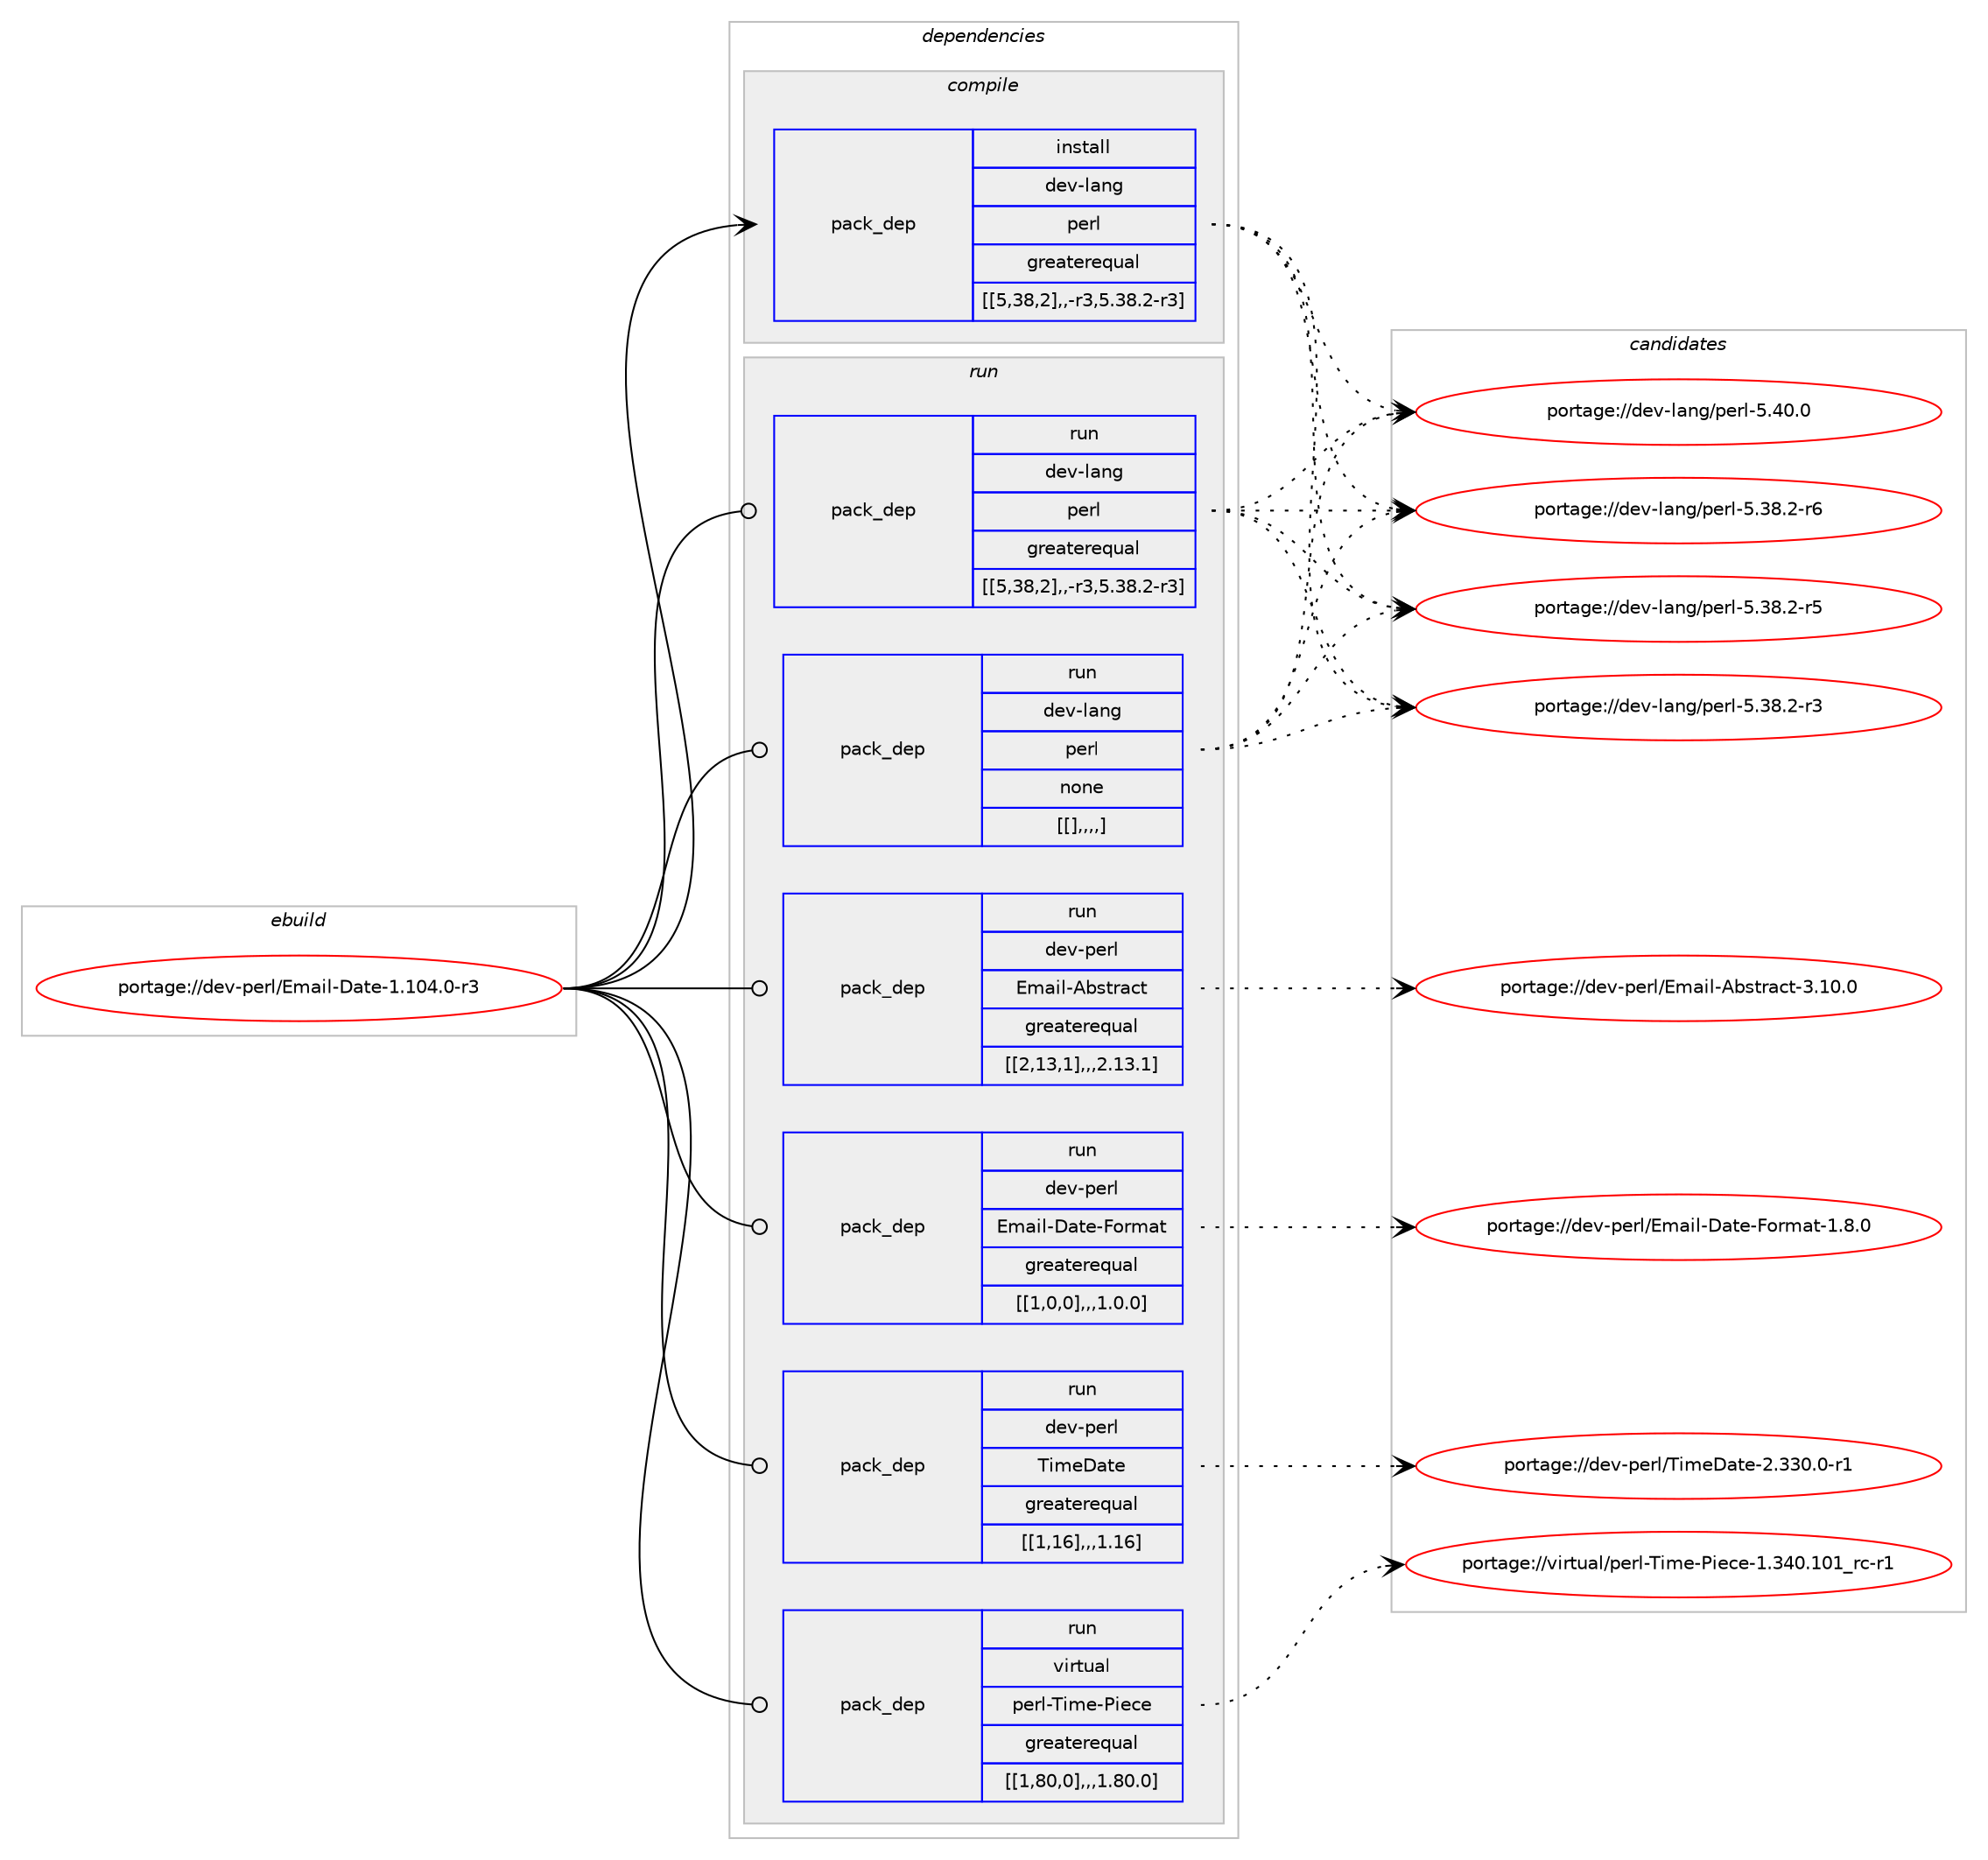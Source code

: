 digraph prolog {

# *************
# Graph options
# *************

newrank=true;
concentrate=true;
compound=true;
graph [rankdir=LR,fontname=Helvetica,fontsize=10,ranksep=1.5];#, ranksep=2.5, nodesep=0.2];
edge  [arrowhead=vee];
node  [fontname=Helvetica,fontsize=10];

# **********
# The ebuild
# **********

subgraph cluster_leftcol {
color=gray;
label=<<i>ebuild</i>>;
id [label="portage://dev-perl/Email-Date-1.104.0-r3", color=red, width=4, href="../dev-perl/Email-Date-1.104.0-r3.svg"];
}

# ****************
# The dependencies
# ****************

subgraph cluster_midcol {
color=gray;
label=<<i>dependencies</i>>;
subgraph cluster_compile {
fillcolor="#eeeeee";
style=filled;
label=<<i>compile</i>>;
subgraph pack99064 {
dependency130694 [label=<<TABLE BORDER="0" CELLBORDER="1" CELLSPACING="0" CELLPADDING="4" WIDTH="220"><TR><TD ROWSPAN="6" CELLPADDING="30">pack_dep</TD></TR><TR><TD WIDTH="110">install</TD></TR><TR><TD>dev-lang</TD></TR><TR><TD>perl</TD></TR><TR><TD>greaterequal</TD></TR><TR><TD>[[5,38,2],,-r3,5.38.2-r3]</TD></TR></TABLE>>, shape=none, color=blue];
}
id:e -> dependency130694:w [weight=20,style="solid",arrowhead="vee"];
}
subgraph cluster_compileandrun {
fillcolor="#eeeeee";
style=filled;
label=<<i>compile and run</i>>;
}
subgraph cluster_run {
fillcolor="#eeeeee";
style=filled;
label=<<i>run</i>>;
subgraph pack99065 {
dependency130695 [label=<<TABLE BORDER="0" CELLBORDER="1" CELLSPACING="0" CELLPADDING="4" WIDTH="220"><TR><TD ROWSPAN="6" CELLPADDING="30">pack_dep</TD></TR><TR><TD WIDTH="110">run</TD></TR><TR><TD>dev-lang</TD></TR><TR><TD>perl</TD></TR><TR><TD>greaterequal</TD></TR><TR><TD>[[5,38,2],,-r3,5.38.2-r3]</TD></TR></TABLE>>, shape=none, color=blue];
}
id:e -> dependency130695:w [weight=20,style="solid",arrowhead="odot"];
subgraph pack99066 {
dependency130696 [label=<<TABLE BORDER="0" CELLBORDER="1" CELLSPACING="0" CELLPADDING="4" WIDTH="220"><TR><TD ROWSPAN="6" CELLPADDING="30">pack_dep</TD></TR><TR><TD WIDTH="110">run</TD></TR><TR><TD>dev-lang</TD></TR><TR><TD>perl</TD></TR><TR><TD>none</TD></TR><TR><TD>[[],,,,]</TD></TR></TABLE>>, shape=none, color=blue];
}
id:e -> dependency130696:w [weight=20,style="solid",arrowhead="odot"];
subgraph pack99067 {
dependency130697 [label=<<TABLE BORDER="0" CELLBORDER="1" CELLSPACING="0" CELLPADDING="4" WIDTH="220"><TR><TD ROWSPAN="6" CELLPADDING="30">pack_dep</TD></TR><TR><TD WIDTH="110">run</TD></TR><TR><TD>dev-perl</TD></TR><TR><TD>Email-Abstract</TD></TR><TR><TD>greaterequal</TD></TR><TR><TD>[[2,13,1],,,2.13.1]</TD></TR></TABLE>>, shape=none, color=blue];
}
id:e -> dependency130697:w [weight=20,style="solid",arrowhead="odot"];
subgraph pack99068 {
dependency130698 [label=<<TABLE BORDER="0" CELLBORDER="1" CELLSPACING="0" CELLPADDING="4" WIDTH="220"><TR><TD ROWSPAN="6" CELLPADDING="30">pack_dep</TD></TR><TR><TD WIDTH="110">run</TD></TR><TR><TD>dev-perl</TD></TR><TR><TD>Email-Date-Format</TD></TR><TR><TD>greaterequal</TD></TR><TR><TD>[[1,0,0],,,1.0.0]</TD></TR></TABLE>>, shape=none, color=blue];
}
id:e -> dependency130698:w [weight=20,style="solid",arrowhead="odot"];
subgraph pack99069 {
dependency130699 [label=<<TABLE BORDER="0" CELLBORDER="1" CELLSPACING="0" CELLPADDING="4" WIDTH="220"><TR><TD ROWSPAN="6" CELLPADDING="30">pack_dep</TD></TR><TR><TD WIDTH="110">run</TD></TR><TR><TD>dev-perl</TD></TR><TR><TD>TimeDate</TD></TR><TR><TD>greaterequal</TD></TR><TR><TD>[[1,16],,,1.16]</TD></TR></TABLE>>, shape=none, color=blue];
}
id:e -> dependency130699:w [weight=20,style="solid",arrowhead="odot"];
subgraph pack99070 {
dependency130700 [label=<<TABLE BORDER="0" CELLBORDER="1" CELLSPACING="0" CELLPADDING="4" WIDTH="220"><TR><TD ROWSPAN="6" CELLPADDING="30">pack_dep</TD></TR><TR><TD WIDTH="110">run</TD></TR><TR><TD>virtual</TD></TR><TR><TD>perl-Time-Piece</TD></TR><TR><TD>greaterequal</TD></TR><TR><TD>[[1,80,0],,,1.80.0]</TD></TR></TABLE>>, shape=none, color=blue];
}
id:e -> dependency130700:w [weight=20,style="solid",arrowhead="odot"];
}
}

# **************
# The candidates
# **************

subgraph cluster_choices {
rank=same;
color=gray;
label=<<i>candidates</i>>;

subgraph choice99064 {
color=black;
nodesep=1;
choice10010111845108971101034711210111410845534652484648 [label="portage://dev-lang/perl-5.40.0", color=red, width=4,href="../dev-lang/perl-5.40.0.svg"];
choice100101118451089711010347112101114108455346515646504511454 [label="portage://dev-lang/perl-5.38.2-r6", color=red, width=4,href="../dev-lang/perl-5.38.2-r6.svg"];
choice100101118451089711010347112101114108455346515646504511453 [label="portage://dev-lang/perl-5.38.2-r5", color=red, width=4,href="../dev-lang/perl-5.38.2-r5.svg"];
choice100101118451089711010347112101114108455346515646504511451 [label="portage://dev-lang/perl-5.38.2-r3", color=red, width=4,href="../dev-lang/perl-5.38.2-r3.svg"];
dependency130694:e -> choice10010111845108971101034711210111410845534652484648:w [style=dotted,weight="100"];
dependency130694:e -> choice100101118451089711010347112101114108455346515646504511454:w [style=dotted,weight="100"];
dependency130694:e -> choice100101118451089711010347112101114108455346515646504511453:w [style=dotted,weight="100"];
dependency130694:e -> choice100101118451089711010347112101114108455346515646504511451:w [style=dotted,weight="100"];
}
subgraph choice99065 {
color=black;
nodesep=1;
choice10010111845108971101034711210111410845534652484648 [label="portage://dev-lang/perl-5.40.0", color=red, width=4,href="../dev-lang/perl-5.40.0.svg"];
choice100101118451089711010347112101114108455346515646504511454 [label="portage://dev-lang/perl-5.38.2-r6", color=red, width=4,href="../dev-lang/perl-5.38.2-r6.svg"];
choice100101118451089711010347112101114108455346515646504511453 [label="portage://dev-lang/perl-5.38.2-r5", color=red, width=4,href="../dev-lang/perl-5.38.2-r5.svg"];
choice100101118451089711010347112101114108455346515646504511451 [label="portage://dev-lang/perl-5.38.2-r3", color=red, width=4,href="../dev-lang/perl-5.38.2-r3.svg"];
dependency130695:e -> choice10010111845108971101034711210111410845534652484648:w [style=dotted,weight="100"];
dependency130695:e -> choice100101118451089711010347112101114108455346515646504511454:w [style=dotted,weight="100"];
dependency130695:e -> choice100101118451089711010347112101114108455346515646504511453:w [style=dotted,weight="100"];
dependency130695:e -> choice100101118451089711010347112101114108455346515646504511451:w [style=dotted,weight="100"];
}
subgraph choice99066 {
color=black;
nodesep=1;
choice10010111845108971101034711210111410845534652484648 [label="portage://dev-lang/perl-5.40.0", color=red, width=4,href="../dev-lang/perl-5.40.0.svg"];
choice100101118451089711010347112101114108455346515646504511454 [label="portage://dev-lang/perl-5.38.2-r6", color=red, width=4,href="../dev-lang/perl-5.38.2-r6.svg"];
choice100101118451089711010347112101114108455346515646504511453 [label="portage://dev-lang/perl-5.38.2-r5", color=red, width=4,href="../dev-lang/perl-5.38.2-r5.svg"];
choice100101118451089711010347112101114108455346515646504511451 [label="portage://dev-lang/perl-5.38.2-r3", color=red, width=4,href="../dev-lang/perl-5.38.2-r3.svg"];
dependency130696:e -> choice10010111845108971101034711210111410845534652484648:w [style=dotted,weight="100"];
dependency130696:e -> choice100101118451089711010347112101114108455346515646504511454:w [style=dotted,weight="100"];
dependency130696:e -> choice100101118451089711010347112101114108455346515646504511453:w [style=dotted,weight="100"];
dependency130696:e -> choice100101118451089711010347112101114108455346515646504511451:w [style=dotted,weight="100"];
}
subgraph choice99067 {
color=black;
nodesep=1;
choice10010111845112101114108476910997105108456598115116114979911645514649484648 [label="portage://dev-perl/Email-Abstract-3.10.0", color=red, width=4,href="../dev-perl/Email-Abstract-3.10.0.svg"];
dependency130697:e -> choice10010111845112101114108476910997105108456598115116114979911645514649484648:w [style=dotted,weight="100"];
}
subgraph choice99068 {
color=black;
nodesep=1;
choice10010111845112101114108476910997105108456897116101457011111410997116454946564648 [label="portage://dev-perl/Email-Date-Format-1.8.0", color=red, width=4,href="../dev-perl/Email-Date-Format-1.8.0.svg"];
dependency130698:e -> choice10010111845112101114108476910997105108456897116101457011111410997116454946564648:w [style=dotted,weight="100"];
}
subgraph choice99069 {
color=black;
nodesep=1;
choice100101118451121011141084784105109101689711610145504651514846484511449 [label="portage://dev-perl/TimeDate-2.330.0-r1", color=red, width=4,href="../dev-perl/TimeDate-2.330.0-r1.svg"];
dependency130699:e -> choice100101118451121011141084784105109101689711610145504651514846484511449:w [style=dotted,weight="100"];
}
subgraph choice99070 {
color=black;
nodesep=1;
choice118105114116117971084711210111410845841051091014580105101991014549465152484649484995114994511449 [label="portage://virtual/perl-Time-Piece-1.340.101_rc-r1", color=red, width=4,href="../virtual/perl-Time-Piece-1.340.101_rc-r1.svg"];
dependency130700:e -> choice118105114116117971084711210111410845841051091014580105101991014549465152484649484995114994511449:w [style=dotted,weight="100"];
}
}

}
